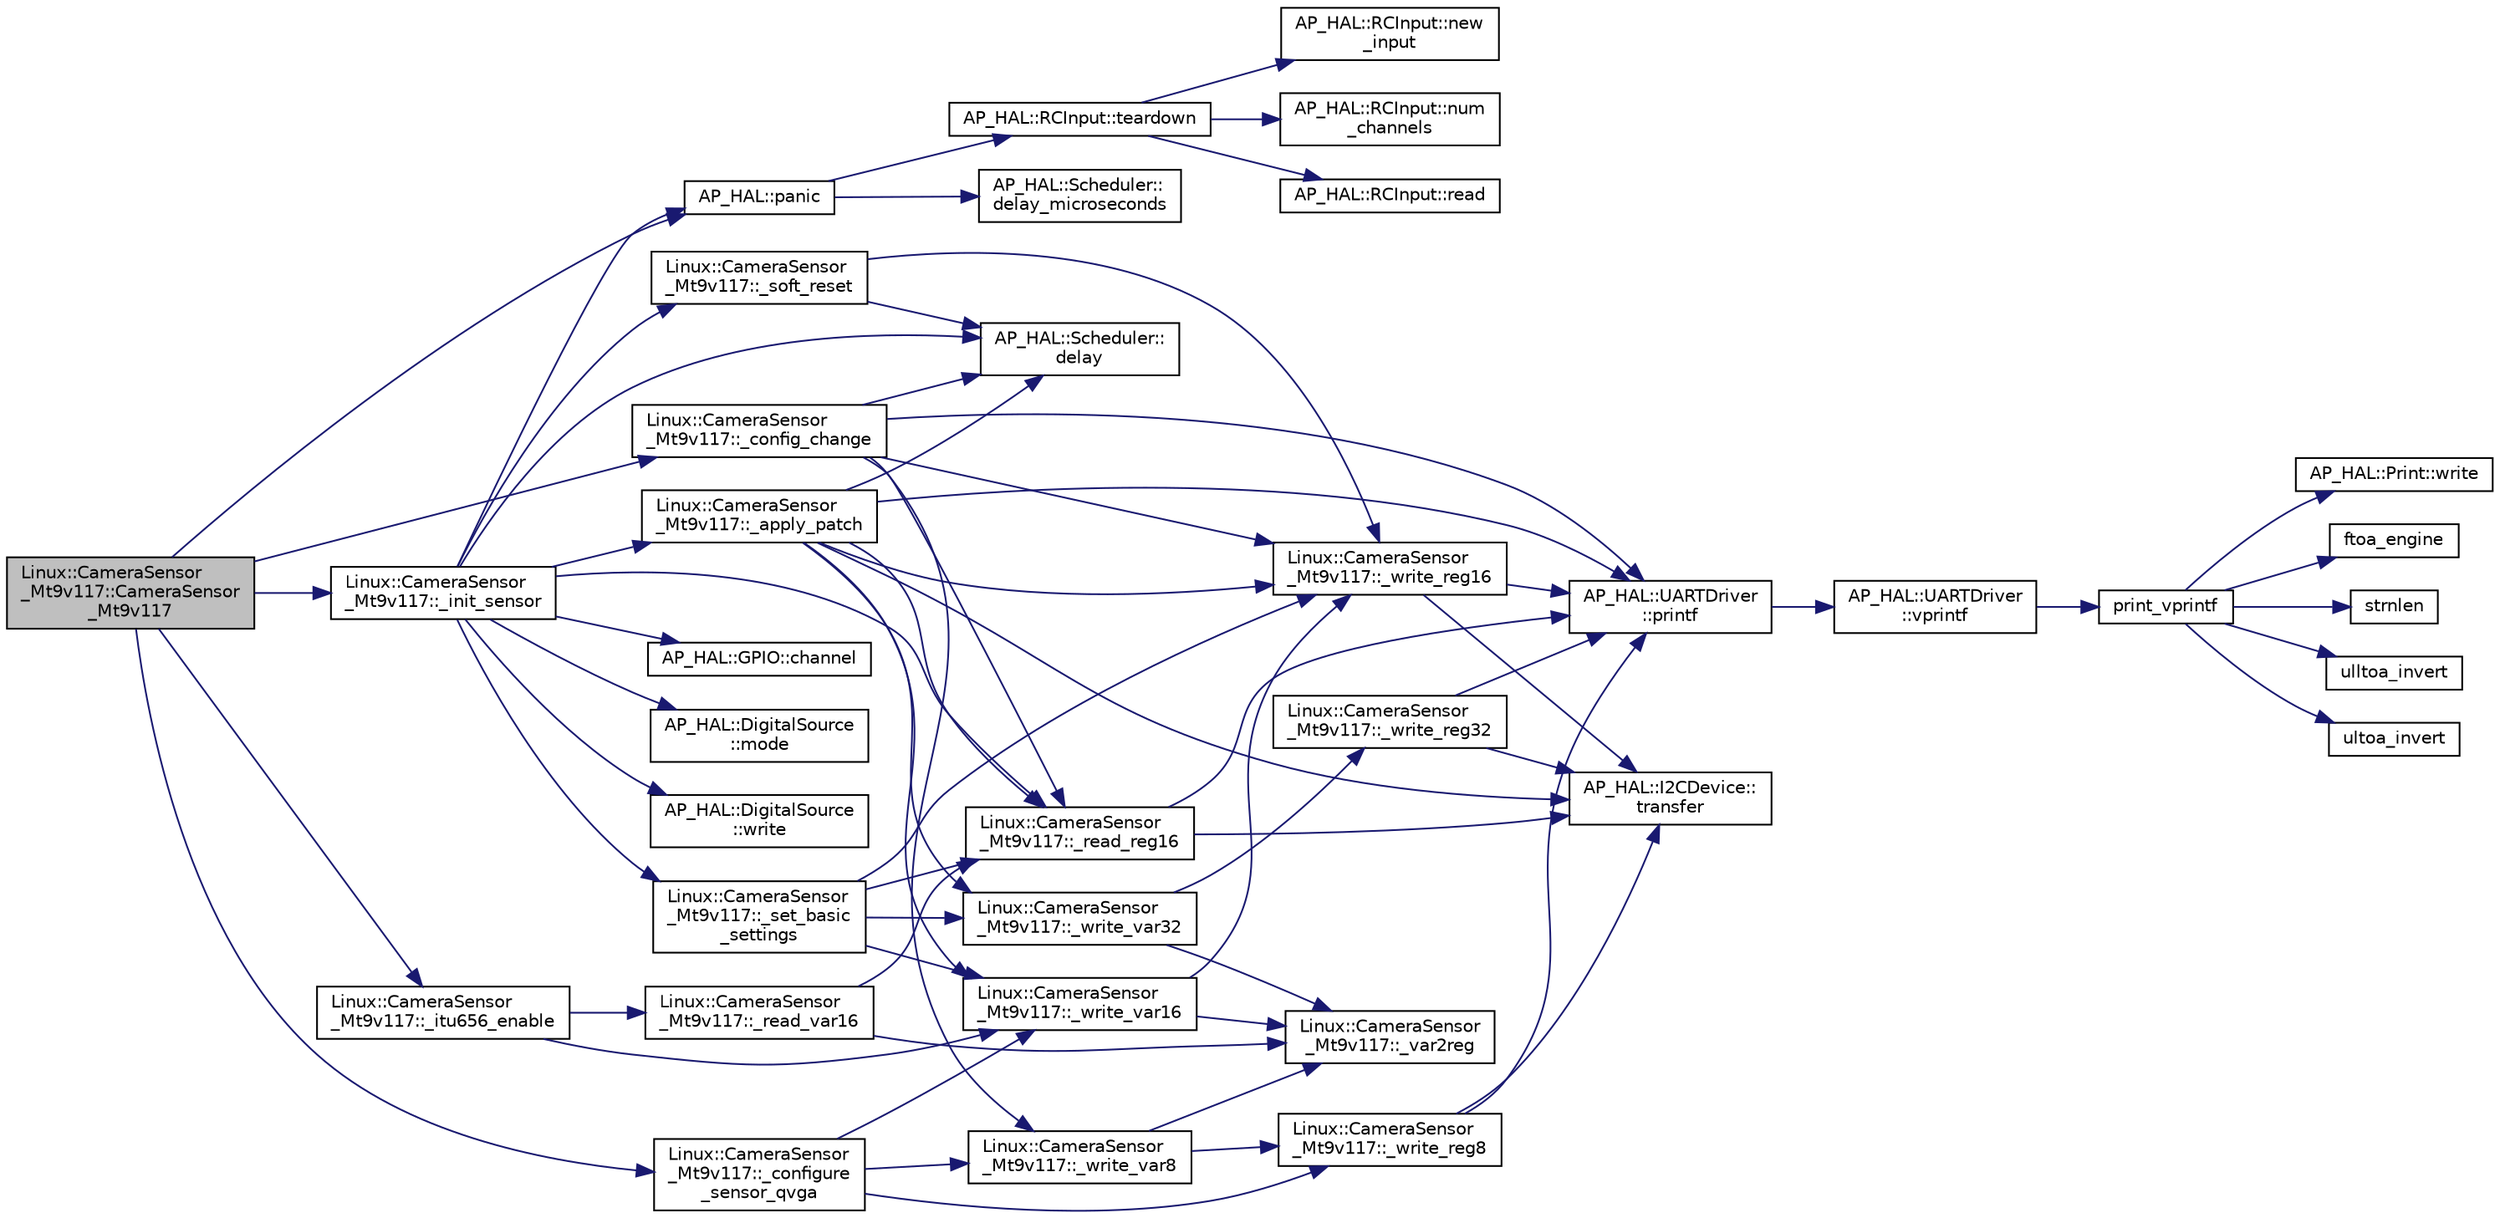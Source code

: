 digraph "Linux::CameraSensor_Mt9v117::CameraSensor_Mt9v117"
{
 // INTERACTIVE_SVG=YES
  edge [fontname="Helvetica",fontsize="10",labelfontname="Helvetica",labelfontsize="10"];
  node [fontname="Helvetica",fontsize="10",shape=record];
  rankdir="LR";
  Node1 [label="Linux::CameraSensor\l_Mt9v117::CameraSensor\l_Mt9v117",height=0.2,width=0.4,color="black", fillcolor="grey75", style="filled", fontcolor="black"];
  Node1 -> Node2 [color="midnightblue",fontsize="10",style="solid",fontname="Helvetica"];
  Node2 [label="AP_HAL::panic",height=0.2,width=0.4,color="black", fillcolor="white", style="filled",URL="$namespaceAP__HAL.html#a71832f03d849a0c088f04fc98d3c8143"];
  Node2 -> Node3 [color="midnightblue",fontsize="10",style="solid",fontname="Helvetica"];
  Node3 [label="AP_HAL::RCInput::teardown",height=0.2,width=0.4,color="black", fillcolor="white", style="filled",URL="$classAP__HAL_1_1RCInput.html#a2bea13d38f2b9ae8bf5193a3a69f0a31"];
  Node3 -> Node4 [color="midnightblue",fontsize="10",style="solid",fontname="Helvetica"];
  Node4 [label="AP_HAL::RCInput::new\l_input",height=0.2,width=0.4,color="black", fillcolor="white", style="filled",URL="$classAP__HAL_1_1RCInput.html#aee1fade33080edef83dd7db0fad0f7da"];
  Node3 -> Node5 [color="midnightblue",fontsize="10",style="solid",fontname="Helvetica"];
  Node5 [label="AP_HAL::RCInput::num\l_channels",height=0.2,width=0.4,color="black", fillcolor="white", style="filled",URL="$classAP__HAL_1_1RCInput.html#ae55f959c6115c1f41783af3a2b6c4fcd"];
  Node3 -> Node6 [color="midnightblue",fontsize="10",style="solid",fontname="Helvetica"];
  Node6 [label="AP_HAL::RCInput::read",height=0.2,width=0.4,color="black", fillcolor="white", style="filled",URL="$classAP__HAL_1_1RCInput.html#a078fd7e6d2e6a899009ec674a8e03498"];
  Node2 -> Node7 [color="midnightblue",fontsize="10",style="solid",fontname="Helvetica"];
  Node7 [label="AP_HAL::Scheduler::\ldelay_microseconds",height=0.2,width=0.4,color="black", fillcolor="white", style="filled",URL="$classAP__HAL_1_1Scheduler.html#a78c4f1b1f192ac1c99544b6cc8f099b0"];
  Node1 -> Node8 [color="midnightblue",fontsize="10",style="solid",fontname="Helvetica"];
  Node8 [label="Linux::CameraSensor\l_Mt9v117::_init_sensor",height=0.2,width=0.4,color="black", fillcolor="white", style="filled",URL="$classLinux_1_1CameraSensor__Mt9v117.html#a670cb690c11f5b6cbd61db4b40e07574"];
  Node8 -> Node9 [color="midnightblue",fontsize="10",style="solid",fontname="Helvetica"];
  Node9 [label="AP_HAL::GPIO::channel",height=0.2,width=0.4,color="black", fillcolor="white", style="filled",URL="$classAP__HAL_1_1GPIO.html#a4e8955091af056240f447b68b76725bb"];
  Node8 -> Node10 [color="midnightblue",fontsize="10",style="solid",fontname="Helvetica"];
  Node10 [label="AP_HAL::DigitalSource\l::mode",height=0.2,width=0.4,color="black", fillcolor="white", style="filled",URL="$classAP__HAL_1_1DigitalSource.html#af16b96dab1499f30659a1fd892df6c2d"];
  Node8 -> Node11 [color="midnightblue",fontsize="10",style="solid",fontname="Helvetica"];
  Node11 [label="AP_HAL::DigitalSource\l::write",height=0.2,width=0.4,color="black", fillcolor="white", style="filled",URL="$classAP__HAL_1_1DigitalSource.html#a43392c05a7dae030a78dd1c4800bf5fe"];
  Node8 -> Node12 [color="midnightblue",fontsize="10",style="solid",fontname="Helvetica"];
  Node12 [label="AP_HAL::Scheduler::\ldelay",height=0.2,width=0.4,color="black", fillcolor="white", style="filled",URL="$classAP__HAL_1_1Scheduler.html#ab3175e2e6223ccfe82f957e41cc12b26"];
  Node8 -> Node13 [color="midnightblue",fontsize="10",style="solid",fontname="Helvetica"];
  Node13 [label="Linux::CameraSensor\l_Mt9v117::_read_reg16",height=0.2,width=0.4,color="black", fillcolor="white", style="filled",URL="$classLinux_1_1CameraSensor__Mt9v117.html#aab3d927a0988beacbdad8be5ee52d27c"];
  Node13 -> Node14 [color="midnightblue",fontsize="10",style="solid",fontname="Helvetica"];
  Node14 [label="AP_HAL::I2CDevice::\ltransfer",height=0.2,width=0.4,color="black", fillcolor="white", style="filled",URL="$classAP__HAL_1_1I2CDevice.html#a2e581ddc9b02eb73ad2fdf488fe8dc86"];
  Node13 -> Node15 [color="midnightblue",fontsize="10",style="solid",fontname="Helvetica"];
  Node15 [label="AP_HAL::UARTDriver\l::printf",height=0.2,width=0.4,color="black", fillcolor="white", style="filled",URL="$classAP__HAL_1_1UARTDriver.html#a6ceedc792594e59fc7d80b39a435f027"];
  Node15 -> Node16 [color="midnightblue",fontsize="10",style="solid",fontname="Helvetica"];
  Node16 [label="AP_HAL::UARTDriver\l::vprintf",height=0.2,width=0.4,color="black", fillcolor="white", style="filled",URL="$classAP__HAL_1_1UARTDriver.html#aa8abfb6d6641299472c29ac1edde559f"];
  Node16 -> Node17 [color="midnightblue",fontsize="10",style="solid",fontname="Helvetica"];
  Node17 [label="print_vprintf",height=0.2,width=0.4,color="black", fillcolor="white", style="filled",URL="$print__vprintf_8cpp.html#a1534eaeab54696df96975b56d9f49212"];
  Node17 -> Node18 [color="midnightblue",fontsize="10",style="solid",fontname="Helvetica"];
  Node18 [label="AP_HAL::Print::write",height=0.2,width=0.4,color="black", fillcolor="white", style="filled",URL="$classAP__HAL_1_1Print.html#acc65391952a43334f8f5c9bef341f501"];
  Node17 -> Node19 [color="midnightblue",fontsize="10",style="solid",fontname="Helvetica"];
  Node19 [label="ftoa_engine",height=0.2,width=0.4,color="black", fillcolor="white", style="filled",URL="$ftoa__engine_8cpp.html#a1c28234da8f20b43c85890d4bb452947"];
  Node17 -> Node20 [color="midnightblue",fontsize="10",style="solid",fontname="Helvetica"];
  Node20 [label="strnlen",height=0.2,width=0.4,color="black", fillcolor="white", style="filled",URL="$replace_8cpp.html#a880bcc7b85a09e6254691bebd5344b51"];
  Node17 -> Node21 [color="midnightblue",fontsize="10",style="solid",fontname="Helvetica"];
  Node21 [label="ulltoa_invert",height=0.2,width=0.4,color="black", fillcolor="white", style="filled",URL="$utoa__invert_8cpp.html#a34926f552460b47c414ec4d83b32815c"];
  Node17 -> Node22 [color="midnightblue",fontsize="10",style="solid",fontname="Helvetica"];
  Node22 [label="ultoa_invert",height=0.2,width=0.4,color="black", fillcolor="white", style="filled",URL="$utoa__invert_8cpp.html#a5d99bba8e697c1e11da489d88fca8559"];
  Node8 -> Node2 [color="midnightblue",fontsize="10",style="solid",fontname="Helvetica"];
  Node8 -> Node23 [color="midnightblue",fontsize="10",style="solid",fontname="Helvetica"];
  Node23 [label="Linux::CameraSensor\l_Mt9v117::_soft_reset",height=0.2,width=0.4,color="black", fillcolor="white", style="filled",URL="$classLinux_1_1CameraSensor__Mt9v117.html#a8396af6f2f18045bc5279140ae811974"];
  Node23 -> Node24 [color="midnightblue",fontsize="10",style="solid",fontname="Helvetica"];
  Node24 [label="Linux::CameraSensor\l_Mt9v117::_write_reg16",height=0.2,width=0.4,color="black", fillcolor="white", style="filled",URL="$classLinux_1_1CameraSensor__Mt9v117.html#a4bc3408e46cdd685296c4010751b9d53"];
  Node24 -> Node14 [color="midnightblue",fontsize="10",style="solid",fontname="Helvetica"];
  Node24 -> Node15 [color="midnightblue",fontsize="10",style="solid",fontname="Helvetica"];
  Node23 -> Node12 [color="midnightblue",fontsize="10",style="solid",fontname="Helvetica"];
  Node8 -> Node25 [color="midnightblue",fontsize="10",style="solid",fontname="Helvetica"];
  Node25 [label="Linux::CameraSensor\l_Mt9v117::_apply_patch",height=0.2,width=0.4,color="black", fillcolor="white", style="filled",URL="$classLinux_1_1CameraSensor__Mt9v117.html#a666ab9d06d1edbbfa6cfbae7c4ee2f07"];
  Node25 -> Node24 [color="midnightblue",fontsize="10",style="solid",fontname="Helvetica"];
  Node25 -> Node26 [color="midnightblue",fontsize="10",style="solid",fontname="Helvetica"];
  Node26 [label="Linux::CameraSensor\l_Mt9v117::_write_var16",height=0.2,width=0.4,color="black", fillcolor="white", style="filled",URL="$classLinux_1_1CameraSensor__Mt9v117.html#a73c98deae7da6e1224230df8fd85d301"];
  Node26 -> Node27 [color="midnightblue",fontsize="10",style="solid",fontname="Helvetica"];
  Node27 [label="Linux::CameraSensor\l_Mt9v117::_var2reg",height=0.2,width=0.4,color="black", fillcolor="white", style="filled",URL="$classLinux_1_1CameraSensor__Mt9v117.html#aef526835a39c5c310c8d803a682df9b3"];
  Node26 -> Node24 [color="midnightblue",fontsize="10",style="solid",fontname="Helvetica"];
  Node25 -> Node14 [color="midnightblue",fontsize="10",style="solid",fontname="Helvetica"];
  Node25 -> Node28 [color="midnightblue",fontsize="10",style="solid",fontname="Helvetica"];
  Node28 [label="Linux::CameraSensor\l_Mt9v117::_write_var32",height=0.2,width=0.4,color="black", fillcolor="white", style="filled",URL="$classLinux_1_1CameraSensor__Mt9v117.html#ac58761e28c71dcad6ced80ddf6514bad"];
  Node28 -> Node27 [color="midnightblue",fontsize="10",style="solid",fontname="Helvetica"];
  Node28 -> Node29 [color="midnightblue",fontsize="10",style="solid",fontname="Helvetica"];
  Node29 [label="Linux::CameraSensor\l_Mt9v117::_write_reg32",height=0.2,width=0.4,color="black", fillcolor="white", style="filled",URL="$classLinux_1_1CameraSensor__Mt9v117.html#a2f2b11793c5d17f02f3ceed462e16985"];
  Node29 -> Node14 [color="midnightblue",fontsize="10",style="solid",fontname="Helvetica"];
  Node29 -> Node15 [color="midnightblue",fontsize="10",style="solid",fontname="Helvetica"];
  Node25 -> Node12 [color="midnightblue",fontsize="10",style="solid",fontname="Helvetica"];
  Node25 -> Node13 [color="midnightblue",fontsize="10",style="solid",fontname="Helvetica"];
  Node25 -> Node15 [color="midnightblue",fontsize="10",style="solid",fontname="Helvetica"];
  Node8 -> Node30 [color="midnightblue",fontsize="10",style="solid",fontname="Helvetica"];
  Node30 [label="Linux::CameraSensor\l_Mt9v117::_set_basic\l_settings",height=0.2,width=0.4,color="black", fillcolor="white", style="filled",URL="$classLinux_1_1CameraSensor__Mt9v117.html#a1a406fa1ce33f86f537da2621db5b450"];
  Node30 -> Node28 [color="midnightblue",fontsize="10",style="solid",fontname="Helvetica"];
  Node30 -> Node26 [color="midnightblue",fontsize="10",style="solid",fontname="Helvetica"];
  Node30 -> Node24 [color="midnightblue",fontsize="10",style="solid",fontname="Helvetica"];
  Node30 -> Node13 [color="midnightblue",fontsize="10",style="solid",fontname="Helvetica"];
  Node1 -> Node31 [color="midnightblue",fontsize="10",style="solid",fontname="Helvetica"];
  Node31 [label="Linux::CameraSensor\l_Mt9v117::_configure\l_sensor_qvga",height=0.2,width=0.4,color="black", fillcolor="white", style="filled",URL="$classLinux_1_1CameraSensor__Mt9v117.html#a8b40e43a5b0148307973111c1fec8725"];
  Node31 -> Node26 [color="midnightblue",fontsize="10",style="solid",fontname="Helvetica"];
  Node31 -> Node32 [color="midnightblue",fontsize="10",style="solid",fontname="Helvetica"];
  Node32 [label="Linux::CameraSensor\l_Mt9v117::_write_reg8",height=0.2,width=0.4,color="black", fillcolor="white", style="filled",URL="$classLinux_1_1CameraSensor__Mt9v117.html#a2ee0f95c458fc45c35f5f74439468a12"];
  Node32 -> Node14 [color="midnightblue",fontsize="10",style="solid",fontname="Helvetica"];
  Node32 -> Node15 [color="midnightblue",fontsize="10",style="solid",fontname="Helvetica"];
  Node31 -> Node33 [color="midnightblue",fontsize="10",style="solid",fontname="Helvetica"];
  Node33 [label="Linux::CameraSensor\l_Mt9v117::_write_var8",height=0.2,width=0.4,color="black", fillcolor="white", style="filled",URL="$classLinux_1_1CameraSensor__Mt9v117.html#ad49d9794da61c4c82eb0e11158592b38"];
  Node33 -> Node27 [color="midnightblue",fontsize="10",style="solid",fontname="Helvetica"];
  Node33 -> Node32 [color="midnightblue",fontsize="10",style="solid",fontname="Helvetica"];
  Node1 -> Node34 [color="midnightblue",fontsize="10",style="solid",fontname="Helvetica"];
  Node34 [label="Linux::CameraSensor\l_Mt9v117::_itu656_enable",height=0.2,width=0.4,color="black", fillcolor="white", style="filled",URL="$classLinux_1_1CameraSensor__Mt9v117.html#ac621d6ac4a232d794d76a1aa53051564"];
  Node34 -> Node26 [color="midnightblue",fontsize="10",style="solid",fontname="Helvetica"];
  Node34 -> Node35 [color="midnightblue",fontsize="10",style="solid",fontname="Helvetica"];
  Node35 [label="Linux::CameraSensor\l_Mt9v117::_read_var16",height=0.2,width=0.4,color="black", fillcolor="white", style="filled",URL="$classLinux_1_1CameraSensor__Mt9v117.html#a56900a92c0d73296819204d23af99669"];
  Node35 -> Node27 [color="midnightblue",fontsize="10",style="solid",fontname="Helvetica"];
  Node35 -> Node13 [color="midnightblue",fontsize="10",style="solid",fontname="Helvetica"];
  Node1 -> Node36 [color="midnightblue",fontsize="10",style="solid",fontname="Helvetica"];
  Node36 [label="Linux::CameraSensor\l_Mt9v117::_config_change",height=0.2,width=0.4,color="black", fillcolor="white", style="filled",URL="$classLinux_1_1CameraSensor__Mt9v117.html#affe52dd43ffd4314998e1242242a82ef"];
  Node36 -> Node33 [color="midnightblue",fontsize="10",style="solid",fontname="Helvetica"];
  Node36 -> Node24 [color="midnightblue",fontsize="10",style="solid",fontname="Helvetica"];
  Node36 -> Node12 [color="midnightblue",fontsize="10",style="solid",fontname="Helvetica"];
  Node36 -> Node13 [color="midnightblue",fontsize="10",style="solid",fontname="Helvetica"];
  Node36 -> Node15 [color="midnightblue",fontsize="10",style="solid",fontname="Helvetica"];
}
